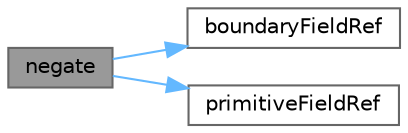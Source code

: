 digraph "negate"
{
 // LATEX_PDF_SIZE
  bgcolor="transparent";
  edge [fontname=Helvetica,fontsize=10,labelfontname=Helvetica,labelfontsize=10];
  node [fontname=Helvetica,fontsize=10,shape=box,height=0.2,width=0.4];
  rankdir="LR";
  Node1 [id="Node000001",label="negate",height=0.2,width=0.4,color="gray40", fillcolor="grey60", style="filled", fontcolor="black",tooltip=" "];
  Node1 -> Node2 [id="edge1_Node000001_Node000002",color="steelblue1",style="solid",tooltip=" "];
  Node2 [id="Node000002",label="boundaryFieldRef",height=0.2,width=0.4,color="grey40", fillcolor="white", style="filled",URL="$sphereSurfactantFoam_2createFaFields_8H.html#a8a0c4c1d8cd8e1f29e769341f465abd7",tooltip=" "];
  Node1 -> Node3 [id="edge2_Node000001_Node000003",color="steelblue1",style="solid",tooltip=" "];
  Node3 [id="Node000003",label="primitiveFieldRef",height=0.2,width=0.4,color="grey40", fillcolor="white", style="filled",URL="$volContinuity_8H.html#a56e47a6cbf3306d76b1e02d84cc82cb6",tooltip=" "];
}

